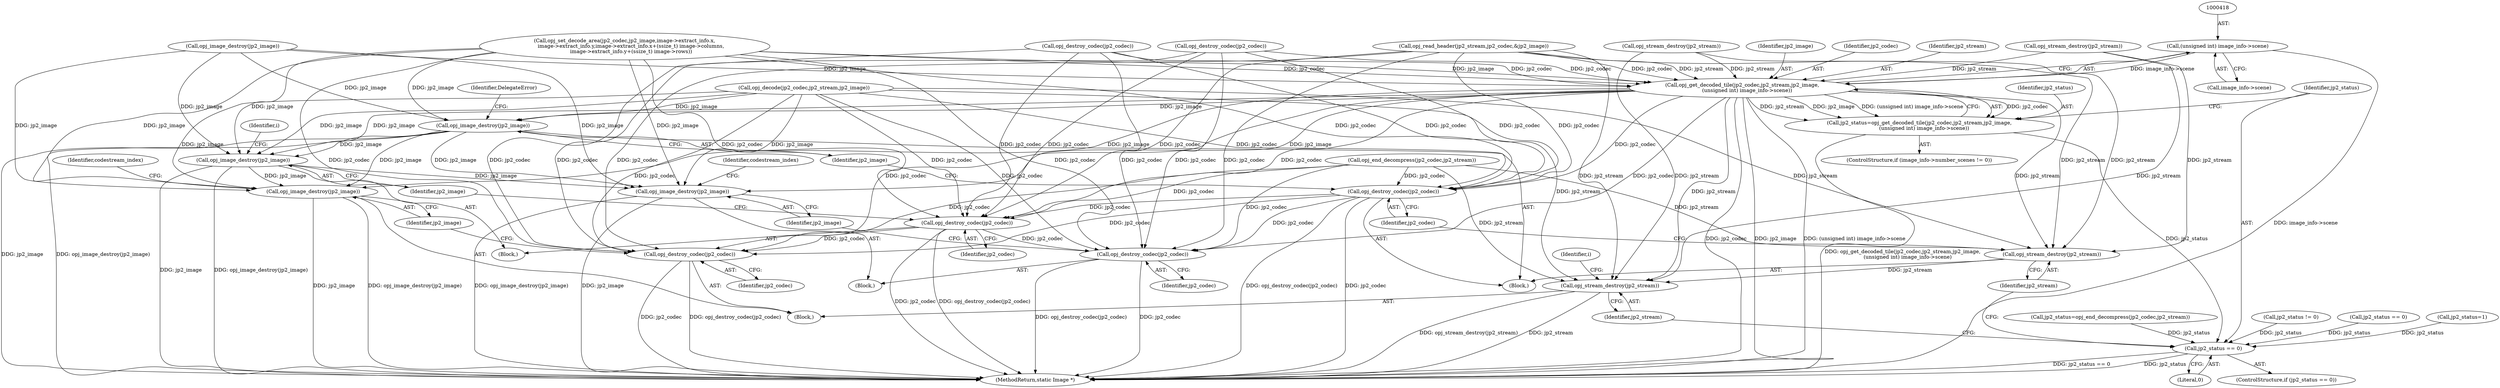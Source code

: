 digraph "0_ImageMagick_f6e9d0d9955e85bdd7540b251cd50d598dacc5e6_28@pointer" {
"1000417" [label="(Call,(unsigned int) image_info->scene)"];
"1000413" [label="(Call,opj_get_decoded_tile(jp2_codec,jp2_stream,jp2_image,\n      (unsigned int) image_info->scene))"];
"1000411" [label="(Call,jp2_status=opj_get_decoded_tile(jp2_codec,jp2_stream,jp2_image,\n      (unsigned int) image_info->scene))"];
"1000446" [label="(Call,jp2_status == 0)"];
"1000450" [label="(Call,opj_stream_destroy(jp2_stream))"];
"1000459" [label="(Call,opj_stream_destroy(jp2_stream))"];
"1000452" [label="(Call,opj_destroy_codec(jp2_codec))"];
"1000496" [label="(Call,opj_destroy_codec(jp2_codec))"];
"1000670" [label="(Call,opj_destroy_codec(jp2_codec))"];
"1000925" [label="(Call,opj_destroy_codec(jp2_codec))"];
"1000454" [label="(Call,opj_image_destroy(jp2_image))"];
"1000498" [label="(Call,opj_image_destroy(jp2_image))"];
"1000672" [label="(Call,opj_image_destroy(jp2_image))"];
"1000927" [label="(Call,opj_image_destroy(jp2_image))"];
"1000497" [label="(Identifier,jp2_codec)"];
"1000413" [label="(Call,opj_get_decoded_tile(jp2_codec,jp2_stream,jp2_image,\n      (unsigned int) image_info->scene))"];
"1000437" [label="(Call,jp2_status != 0)"];
"1000445" [label="(ControlStructure,if (jp2_status == 0))"];
"1000495" [label="(Block,)"];
"1000411" [label="(Call,jp2_status=opj_get_decoded_tile(jp2_codec,jp2_stream,jp2_image,\n      (unsigned int) image_info->scene))"];
"1000392" [label="(Call,jp2_status == 0)"];
"1000473" [label="(Identifier,i)"];
"1000446" [label="(Call,jp2_status == 0)"];
"1000331" [label="(Call,opj_stream_destroy(jp2_stream))"];
"1000398" [label="(Call,opj_destroy_codec(jp2_codec))"];
"1000416" [label="(Identifier,jp2_image)"];
"1000496" [label="(Call,opj_destroy_codec(jp2_codec))"];
"1000448" [label="(Literal,0)"];
"1000498" [label="(Call,opj_image_destroy(jp2_image))"];
"1000499" [label="(Identifier,jp2_image)"];
"1000671" [label="(Identifier,jp2_codec)"];
"1000414" [label="(Identifier,jp2_codec)"];
"1000453" [label="(Identifier,jp2_codec)"];
"1000432" [label="(Call,opj_decode(jp2_codec,jp2_stream,jp2_image))"];
"1000457" [label="(Identifier,DelegateError)"];
"1000672" [label="(Call,opj_image_destroy(jp2_image))"];
"1000449" [label="(Block,)"];
"1000108" [label="(Block,)"];
"1000935" [label="(MethodReturn,static Image *)"];
"1000419" [label="(Call,image_info->scene)"];
"1000452" [label="(Call,opj_destroy_codec(jp2_codec))"];
"1000396" [label="(Call,opj_stream_destroy(jp2_stream))"];
"1000460" [label="(Identifier,jp2_stream)"];
"1000931" [label="(Identifier,codestream_index)"];
"1000927" [label="(Call,opj_image_destroy(jp2_image))"];
"1000676" [label="(Identifier,codestream_index)"];
"1000925" [label="(Call,opj_destroy_codec(jp2_codec))"];
"1000451" [label="(Identifier,jp2_stream)"];
"1000400" [label="(Call,opj_image_destroy(jp2_image))"];
"1000454" [label="(Call,opj_image_destroy(jp2_image))"];
"1000338" [label="(Call,jp2_status=1)"];
"1000450" [label="(Call,opj_stream_destroy(jp2_stream))"];
"1000926" [label="(Identifier,jp2_codec)"];
"1000463" [label="(Identifier,i)"];
"1000928" [label="(Identifier,jp2_image)"];
"1000412" [label="(Identifier,jp2_status)"];
"1000440" [label="(Call,jp2_status=opj_end_decompress(jp2_codec,jp2_stream))"];
"1000455" [label="(Identifier,jp2_image)"];
"1000333" [label="(Call,opj_destroy_codec(jp2_codec))"];
"1000417" [label="(Call,(unsigned int) image_info->scene)"];
"1000447" [label="(Identifier,jp2_status)"];
"1000356" [label="(Call,opj_set_decode_area(jp2_codec,jp2_image,image->extract_info.x,\n        image->extract_info.y,image->extract_info.x+(ssize_t) image->columns,\n        image->extract_info.y+(ssize_t) image->rows))"];
"1000669" [label="(Block,)"];
"1000415" [label="(Identifier,jp2_stream)"];
"1000459" [label="(Call,opj_stream_destroy(jp2_stream))"];
"1000442" [label="(Call,opj_end_decompress(jp2_codec,jp2_stream))"];
"1000673" [label="(Identifier,jp2_image)"];
"1000405" [label="(ControlStructure,if (image_info->number_scenes != 0))"];
"1000670" [label="(Call,opj_destroy_codec(jp2_codec))"];
"1000324" [label="(Call,opj_read_header(jp2_stream,jp2_codec,&jp2_image))"];
"1000417" -> "1000413"  [label="AST: "];
"1000417" -> "1000419"  [label="CFG: "];
"1000418" -> "1000417"  [label="AST: "];
"1000419" -> "1000417"  [label="AST: "];
"1000413" -> "1000417"  [label="CFG: "];
"1000417" -> "1000935"  [label="DDG: image_info->scene"];
"1000417" -> "1000413"  [label="DDG: image_info->scene"];
"1000413" -> "1000411"  [label="AST: "];
"1000414" -> "1000413"  [label="AST: "];
"1000415" -> "1000413"  [label="AST: "];
"1000416" -> "1000413"  [label="AST: "];
"1000411" -> "1000413"  [label="CFG: "];
"1000413" -> "1000935"  [label="DDG: jp2_codec"];
"1000413" -> "1000935"  [label="DDG: jp2_image"];
"1000413" -> "1000935"  [label="DDG: (unsigned int) image_info->scene"];
"1000413" -> "1000411"  [label="DDG: jp2_codec"];
"1000413" -> "1000411"  [label="DDG: jp2_stream"];
"1000413" -> "1000411"  [label="DDG: jp2_image"];
"1000413" -> "1000411"  [label="DDG: (unsigned int) image_info->scene"];
"1000324" -> "1000413"  [label="DDG: jp2_codec"];
"1000324" -> "1000413"  [label="DDG: jp2_stream"];
"1000333" -> "1000413"  [label="DDG: jp2_codec"];
"1000356" -> "1000413"  [label="DDG: jp2_codec"];
"1000356" -> "1000413"  [label="DDG: jp2_image"];
"1000398" -> "1000413"  [label="DDG: jp2_codec"];
"1000396" -> "1000413"  [label="DDG: jp2_stream"];
"1000331" -> "1000413"  [label="DDG: jp2_stream"];
"1000400" -> "1000413"  [label="DDG: jp2_image"];
"1000413" -> "1000450"  [label="DDG: jp2_stream"];
"1000413" -> "1000452"  [label="DDG: jp2_codec"];
"1000413" -> "1000454"  [label="DDG: jp2_image"];
"1000413" -> "1000459"  [label="DDG: jp2_stream"];
"1000413" -> "1000496"  [label="DDG: jp2_codec"];
"1000413" -> "1000498"  [label="DDG: jp2_image"];
"1000413" -> "1000670"  [label="DDG: jp2_codec"];
"1000413" -> "1000672"  [label="DDG: jp2_image"];
"1000413" -> "1000925"  [label="DDG: jp2_codec"];
"1000413" -> "1000927"  [label="DDG: jp2_image"];
"1000411" -> "1000405"  [label="AST: "];
"1000412" -> "1000411"  [label="AST: "];
"1000447" -> "1000411"  [label="CFG: "];
"1000411" -> "1000935"  [label="DDG: opj_get_decoded_tile(jp2_codec,jp2_stream,jp2_image,\n      (unsigned int) image_info->scene)"];
"1000411" -> "1000446"  [label="DDG: jp2_status"];
"1000446" -> "1000445"  [label="AST: "];
"1000446" -> "1000448"  [label="CFG: "];
"1000447" -> "1000446"  [label="AST: "];
"1000448" -> "1000446"  [label="AST: "];
"1000451" -> "1000446"  [label="CFG: "];
"1000460" -> "1000446"  [label="CFG: "];
"1000446" -> "1000935"  [label="DDG: jp2_status == 0"];
"1000446" -> "1000935"  [label="DDG: jp2_status"];
"1000338" -> "1000446"  [label="DDG: jp2_status"];
"1000437" -> "1000446"  [label="DDG: jp2_status"];
"1000392" -> "1000446"  [label="DDG: jp2_status"];
"1000440" -> "1000446"  [label="DDG: jp2_status"];
"1000450" -> "1000449"  [label="AST: "];
"1000450" -> "1000451"  [label="CFG: "];
"1000451" -> "1000450"  [label="AST: "];
"1000453" -> "1000450"  [label="CFG: "];
"1000396" -> "1000450"  [label="DDG: jp2_stream"];
"1000432" -> "1000450"  [label="DDG: jp2_stream"];
"1000331" -> "1000450"  [label="DDG: jp2_stream"];
"1000324" -> "1000450"  [label="DDG: jp2_stream"];
"1000442" -> "1000450"  [label="DDG: jp2_stream"];
"1000450" -> "1000459"  [label="DDG: jp2_stream"];
"1000459" -> "1000108"  [label="AST: "];
"1000459" -> "1000460"  [label="CFG: "];
"1000460" -> "1000459"  [label="AST: "];
"1000463" -> "1000459"  [label="CFG: "];
"1000459" -> "1000935"  [label="DDG: jp2_stream"];
"1000459" -> "1000935"  [label="DDG: opj_stream_destroy(jp2_stream)"];
"1000396" -> "1000459"  [label="DDG: jp2_stream"];
"1000432" -> "1000459"  [label="DDG: jp2_stream"];
"1000331" -> "1000459"  [label="DDG: jp2_stream"];
"1000324" -> "1000459"  [label="DDG: jp2_stream"];
"1000442" -> "1000459"  [label="DDG: jp2_stream"];
"1000452" -> "1000449"  [label="AST: "];
"1000452" -> "1000453"  [label="CFG: "];
"1000453" -> "1000452"  [label="AST: "];
"1000455" -> "1000452"  [label="CFG: "];
"1000452" -> "1000935"  [label="DDG: opj_destroy_codec(jp2_codec)"];
"1000452" -> "1000935"  [label="DDG: jp2_codec"];
"1000324" -> "1000452"  [label="DDG: jp2_codec"];
"1000333" -> "1000452"  [label="DDG: jp2_codec"];
"1000442" -> "1000452"  [label="DDG: jp2_codec"];
"1000356" -> "1000452"  [label="DDG: jp2_codec"];
"1000432" -> "1000452"  [label="DDG: jp2_codec"];
"1000398" -> "1000452"  [label="DDG: jp2_codec"];
"1000452" -> "1000496"  [label="DDG: jp2_codec"];
"1000452" -> "1000670"  [label="DDG: jp2_codec"];
"1000452" -> "1000925"  [label="DDG: jp2_codec"];
"1000496" -> "1000495"  [label="AST: "];
"1000496" -> "1000497"  [label="CFG: "];
"1000497" -> "1000496"  [label="AST: "];
"1000499" -> "1000496"  [label="CFG: "];
"1000496" -> "1000935"  [label="DDG: opj_destroy_codec(jp2_codec)"];
"1000496" -> "1000935"  [label="DDG: jp2_codec"];
"1000324" -> "1000496"  [label="DDG: jp2_codec"];
"1000333" -> "1000496"  [label="DDG: jp2_codec"];
"1000442" -> "1000496"  [label="DDG: jp2_codec"];
"1000356" -> "1000496"  [label="DDG: jp2_codec"];
"1000398" -> "1000496"  [label="DDG: jp2_codec"];
"1000432" -> "1000496"  [label="DDG: jp2_codec"];
"1000496" -> "1000670"  [label="DDG: jp2_codec"];
"1000496" -> "1000925"  [label="DDG: jp2_codec"];
"1000670" -> "1000669"  [label="AST: "];
"1000670" -> "1000671"  [label="CFG: "];
"1000671" -> "1000670"  [label="AST: "];
"1000673" -> "1000670"  [label="CFG: "];
"1000670" -> "1000935"  [label="DDG: opj_destroy_codec(jp2_codec)"];
"1000670" -> "1000935"  [label="DDG: jp2_codec"];
"1000324" -> "1000670"  [label="DDG: jp2_codec"];
"1000333" -> "1000670"  [label="DDG: jp2_codec"];
"1000442" -> "1000670"  [label="DDG: jp2_codec"];
"1000356" -> "1000670"  [label="DDG: jp2_codec"];
"1000398" -> "1000670"  [label="DDG: jp2_codec"];
"1000432" -> "1000670"  [label="DDG: jp2_codec"];
"1000925" -> "1000108"  [label="AST: "];
"1000925" -> "1000926"  [label="CFG: "];
"1000926" -> "1000925"  [label="AST: "];
"1000928" -> "1000925"  [label="CFG: "];
"1000925" -> "1000935"  [label="DDG: jp2_codec"];
"1000925" -> "1000935"  [label="DDG: opj_destroy_codec(jp2_codec)"];
"1000324" -> "1000925"  [label="DDG: jp2_codec"];
"1000333" -> "1000925"  [label="DDG: jp2_codec"];
"1000442" -> "1000925"  [label="DDG: jp2_codec"];
"1000356" -> "1000925"  [label="DDG: jp2_codec"];
"1000398" -> "1000925"  [label="DDG: jp2_codec"];
"1000432" -> "1000925"  [label="DDG: jp2_codec"];
"1000454" -> "1000449"  [label="AST: "];
"1000454" -> "1000455"  [label="CFG: "];
"1000455" -> "1000454"  [label="AST: "];
"1000457" -> "1000454"  [label="CFG: "];
"1000454" -> "1000935"  [label="DDG: jp2_image"];
"1000454" -> "1000935"  [label="DDG: opj_image_destroy(jp2_image)"];
"1000400" -> "1000454"  [label="DDG: jp2_image"];
"1000356" -> "1000454"  [label="DDG: jp2_image"];
"1000432" -> "1000454"  [label="DDG: jp2_image"];
"1000454" -> "1000498"  [label="DDG: jp2_image"];
"1000454" -> "1000672"  [label="DDG: jp2_image"];
"1000454" -> "1000927"  [label="DDG: jp2_image"];
"1000498" -> "1000495"  [label="AST: "];
"1000498" -> "1000499"  [label="CFG: "];
"1000499" -> "1000498"  [label="AST: "];
"1000473" -> "1000498"  [label="CFG: "];
"1000498" -> "1000935"  [label="DDG: opj_image_destroy(jp2_image)"];
"1000498" -> "1000935"  [label="DDG: jp2_image"];
"1000400" -> "1000498"  [label="DDG: jp2_image"];
"1000356" -> "1000498"  [label="DDG: jp2_image"];
"1000432" -> "1000498"  [label="DDG: jp2_image"];
"1000498" -> "1000672"  [label="DDG: jp2_image"];
"1000498" -> "1000927"  [label="DDG: jp2_image"];
"1000672" -> "1000669"  [label="AST: "];
"1000672" -> "1000673"  [label="CFG: "];
"1000673" -> "1000672"  [label="AST: "];
"1000676" -> "1000672"  [label="CFG: "];
"1000672" -> "1000935"  [label="DDG: opj_image_destroy(jp2_image)"];
"1000672" -> "1000935"  [label="DDG: jp2_image"];
"1000400" -> "1000672"  [label="DDG: jp2_image"];
"1000356" -> "1000672"  [label="DDG: jp2_image"];
"1000432" -> "1000672"  [label="DDG: jp2_image"];
"1000927" -> "1000108"  [label="AST: "];
"1000927" -> "1000928"  [label="CFG: "];
"1000928" -> "1000927"  [label="AST: "];
"1000931" -> "1000927"  [label="CFG: "];
"1000927" -> "1000935"  [label="DDG: opj_image_destroy(jp2_image)"];
"1000927" -> "1000935"  [label="DDG: jp2_image"];
"1000400" -> "1000927"  [label="DDG: jp2_image"];
"1000356" -> "1000927"  [label="DDG: jp2_image"];
"1000432" -> "1000927"  [label="DDG: jp2_image"];
}
